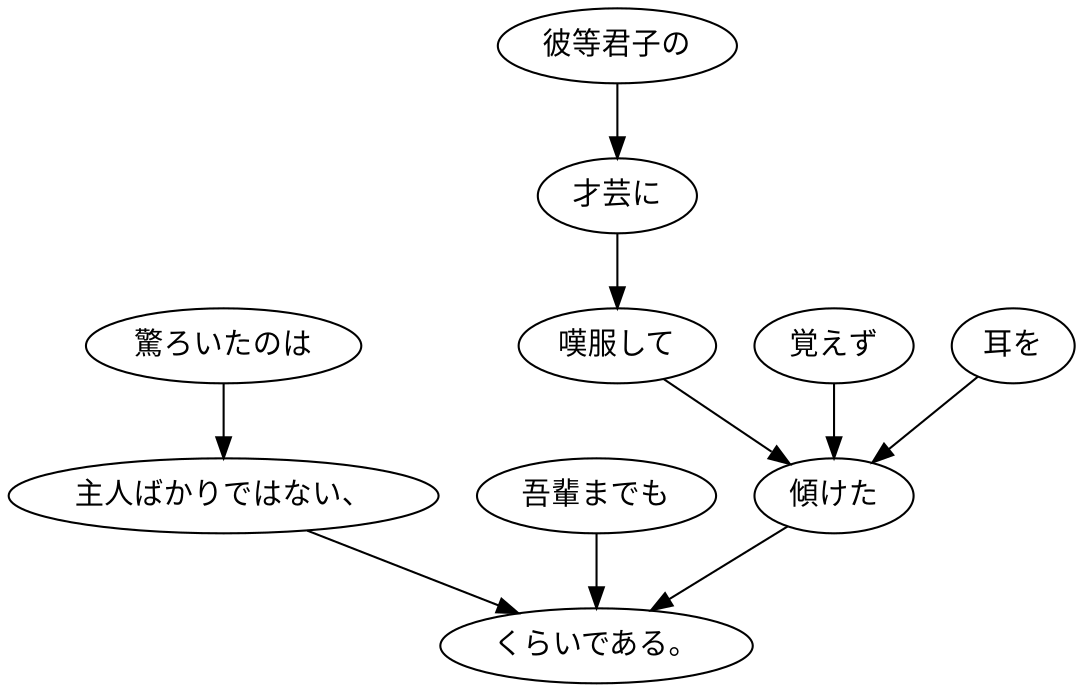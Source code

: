 digraph graph4724 {
	node0 [label="驚ろいたのは"];
	node1 [label="主人ばかりではない、"];
	node2 [label="吾輩までも"];
	node3 [label="彼等君子の"];
	node4 [label="才芸に"];
	node5 [label="嘆服して"];
	node6 [label="覚えず"];
	node7 [label="耳を"];
	node8 [label="傾けた"];
	node9 [label="くらいである。"];
	node0 -> node1;
	node1 -> node9;
	node2 -> node9;
	node3 -> node4;
	node4 -> node5;
	node5 -> node8;
	node6 -> node8;
	node7 -> node8;
	node8 -> node9;
}
